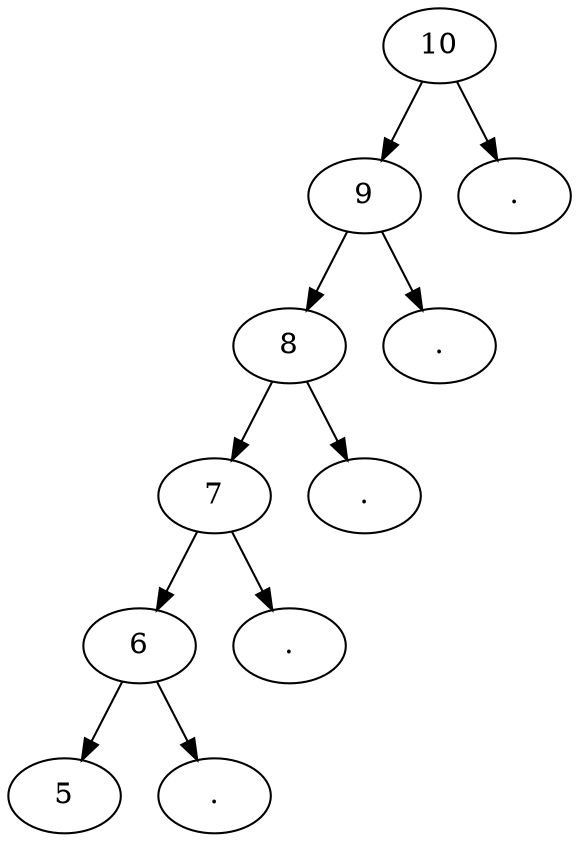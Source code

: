 digraph G{
	graph [ordering="out"];
	n10 [ label="10" ];
	n9 [ label="9" ];
	n8 [ label="8" ];
	n7 [ label="7" ];
	n6 [ label="6" ];
	n5 [ label="5" ];
	null1 [ label="." ];
	null2 [ label="." ];
	null3 [ label="." ];
	null4 [ label="." ];
	null5 [ label="." ];

	n10 -> n9;
	n9 -> n8;
	n8 -> n7;
	n7 -> n6;
	n6 -> n5;
	n6 -> null1;
	n7 -> null2;
	n8 -> null3;
	n9 -> null4;
	n10 -> null5;
}